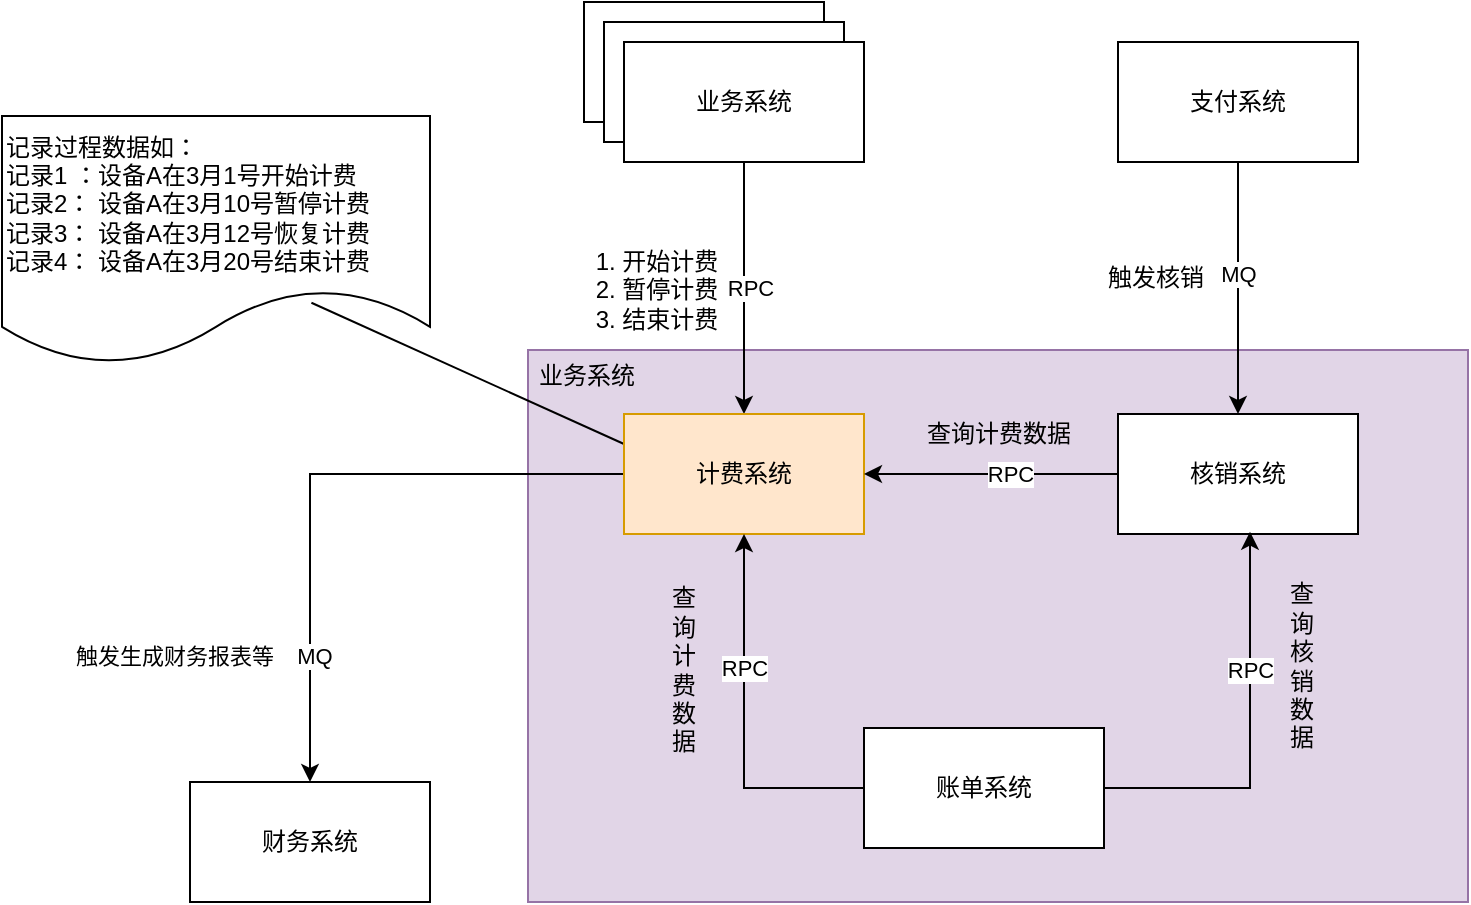 <mxfile version="17.4.6" type="github">
  <diagram id="7Y3RIJCCnIWRhDjnqblm" name="财务业务系统建设">
    <mxGraphModel dx="1102" dy="580" grid="0" gridSize="10" guides="1" tooltips="1" connect="1" arrows="1" fold="1" page="1" pageScale="1" pageWidth="827" pageHeight="1169" math="0" shadow="0">
      <root>
        <mxCell id="0" />
        <mxCell id="1" parent="0" />
        <mxCell id="G-gA-zy2fr1U9oVcSnIG-28" value="" style="rounded=0;whiteSpace=wrap;html=1;fillColor=#e1d5e7;strokeColor=#9673a6;" parent="1" vertex="1">
          <mxGeometry x="269" y="421" width="470" height="276" as="geometry" />
        </mxCell>
        <mxCell id="G-gA-zy2fr1U9oVcSnIG-1" value="业务系统" style="rounded=0;whiteSpace=wrap;html=1;" parent="1" vertex="1">
          <mxGeometry x="297" y="247" width="120" height="60" as="geometry" />
        </mxCell>
        <mxCell id="G-gA-zy2fr1U9oVcSnIG-2" value="业务系统" style="rounded=0;whiteSpace=wrap;html=1;" parent="1" vertex="1">
          <mxGeometry x="307" y="257" width="120" height="60" as="geometry" />
        </mxCell>
        <mxCell id="G-gA-zy2fr1U9oVcSnIG-5" style="edgeStyle=orthogonalEdgeStyle;rounded=0;orthogonalLoop=1;jettySize=auto;html=1;exitX=0.5;exitY=1;exitDx=0;exitDy=0;entryX=0.5;entryY=0;entryDx=0;entryDy=0;" parent="1" source="G-gA-zy2fr1U9oVcSnIG-3" target="G-gA-zy2fr1U9oVcSnIG-4" edge="1">
          <mxGeometry relative="1" as="geometry">
            <mxPoint x="383.874" y="558.015" as="targetPoint" />
          </mxGeometry>
        </mxCell>
        <mxCell id="G-gA-zy2fr1U9oVcSnIG-16" value="RPC" style="edgeLabel;html=1;align=center;verticalAlign=middle;resizable=0;points=[];" parent="G-gA-zy2fr1U9oVcSnIG-5" vertex="1" connectable="0">
          <mxGeometry x="-0.157" y="-1" relative="1" as="geometry">
            <mxPoint x="4" y="10" as="offset" />
          </mxGeometry>
        </mxCell>
        <mxCell id="G-gA-zy2fr1U9oVcSnIG-3" value="业务系统" style="rounded=0;whiteSpace=wrap;html=1;" parent="1" vertex="1">
          <mxGeometry x="317" y="267" width="120" height="60" as="geometry" />
        </mxCell>
        <mxCell id="G-gA-zy2fr1U9oVcSnIG-30" style="edgeStyle=orthogonalEdgeStyle;rounded=0;orthogonalLoop=1;jettySize=auto;html=1;entryX=0.5;entryY=0;entryDx=0;entryDy=0;" parent="1" source="G-gA-zy2fr1U9oVcSnIG-4" target="G-gA-zy2fr1U9oVcSnIG-27" edge="1">
          <mxGeometry relative="1" as="geometry" />
        </mxCell>
        <mxCell id="G-gA-zy2fr1U9oVcSnIG-31" value="触发生成财务报表等" style="edgeLabel;html=1;align=center;verticalAlign=middle;resizable=0;points=[];" parent="G-gA-zy2fr1U9oVcSnIG-30" vertex="1" connectable="0">
          <mxGeometry x="0.625" y="-1" relative="1" as="geometry">
            <mxPoint x="-67" y="-5" as="offset" />
          </mxGeometry>
        </mxCell>
        <mxCell id="G-gA-zy2fr1U9oVcSnIG-34" value="MQ" style="edgeLabel;html=1;align=center;verticalAlign=middle;resizable=0;points=[];" parent="G-gA-zy2fr1U9oVcSnIG-30" vertex="1" connectable="0">
          <mxGeometry x="0.362" relative="1" as="geometry">
            <mxPoint x="2" y="36" as="offset" />
          </mxGeometry>
        </mxCell>
        <mxCell id="G-gA-zy2fr1U9oVcSnIG-33" style="rounded=0;orthogonalLoop=1;jettySize=auto;html=1;exitX=0;exitY=0.25;exitDx=0;exitDy=0;entryX=0.723;entryY=0.753;entryDx=0;entryDy=0;entryPerimeter=0;endArrow=none;endFill=0;" parent="1" source="G-gA-zy2fr1U9oVcSnIG-4" target="G-gA-zy2fr1U9oVcSnIG-32" edge="1">
          <mxGeometry relative="1" as="geometry" />
        </mxCell>
        <mxCell id="G-gA-zy2fr1U9oVcSnIG-4" value="计费系统" style="rounded=0;whiteSpace=wrap;html=1;fillColor=#ffe6cc;strokeColor=#d79b00;" parent="1" vertex="1">
          <mxGeometry x="317" y="453" width="120" height="60" as="geometry" />
        </mxCell>
        <mxCell id="G-gA-zy2fr1U9oVcSnIG-8" style="edgeStyle=orthogonalEdgeStyle;rounded=0;orthogonalLoop=1;jettySize=auto;html=1;exitX=0.5;exitY=1;exitDx=0;exitDy=0;entryX=0.5;entryY=0;entryDx=0;entryDy=0;" parent="1" source="G-gA-zy2fr1U9oVcSnIG-6" target="G-gA-zy2fr1U9oVcSnIG-7" edge="1">
          <mxGeometry relative="1" as="geometry">
            <Array as="points">
              <mxPoint x="624" y="391" />
              <mxPoint x="624" y="391" />
            </Array>
          </mxGeometry>
        </mxCell>
        <mxCell id="G-gA-zy2fr1U9oVcSnIG-17" value="MQ" style="edgeLabel;html=1;align=center;verticalAlign=middle;resizable=0;points=[];" parent="G-gA-zy2fr1U9oVcSnIG-8" vertex="1" connectable="0">
          <mxGeometry x="0.136" y="-1" relative="1" as="geometry">
            <mxPoint x="1" y="-16" as="offset" />
          </mxGeometry>
        </mxCell>
        <mxCell id="G-gA-zy2fr1U9oVcSnIG-6" value="支付系统" style="rounded=0;whiteSpace=wrap;html=1;" parent="1" vertex="1">
          <mxGeometry x="564" y="267" width="120" height="60" as="geometry" />
        </mxCell>
        <mxCell id="G-gA-zy2fr1U9oVcSnIG-12" style="edgeStyle=orthogonalEdgeStyle;rounded=0;orthogonalLoop=1;jettySize=auto;html=1;exitX=0;exitY=0.5;exitDx=0;exitDy=0;entryX=1;entryY=0.5;entryDx=0;entryDy=0;" parent="1" source="G-gA-zy2fr1U9oVcSnIG-7" target="G-gA-zy2fr1U9oVcSnIG-4" edge="1">
          <mxGeometry relative="1" as="geometry" />
        </mxCell>
        <mxCell id="G-gA-zy2fr1U9oVcSnIG-18" value="RPC" style="edgeLabel;html=1;align=center;verticalAlign=middle;resizable=0;points=[];" parent="G-gA-zy2fr1U9oVcSnIG-12" vertex="1" connectable="0">
          <mxGeometry x="-0.324" relative="1" as="geometry">
            <mxPoint x="-11" as="offset" />
          </mxGeometry>
        </mxCell>
        <mxCell id="G-gA-zy2fr1U9oVcSnIG-7" value="核销系统" style="rounded=0;whiteSpace=wrap;html=1;" parent="1" vertex="1">
          <mxGeometry x="564" y="453" width="120" height="60" as="geometry" />
        </mxCell>
        <mxCell id="G-gA-zy2fr1U9oVcSnIG-19" style="edgeStyle=orthogonalEdgeStyle;rounded=0;orthogonalLoop=1;jettySize=auto;html=1;exitX=0;exitY=0.5;exitDx=0;exitDy=0;entryX=0.5;entryY=1;entryDx=0;entryDy=0;" parent="1" source="G-gA-zy2fr1U9oVcSnIG-9" target="G-gA-zy2fr1U9oVcSnIG-4" edge="1">
          <mxGeometry relative="1" as="geometry" />
        </mxCell>
        <mxCell id="G-gA-zy2fr1U9oVcSnIG-23" value="RPC" style="edgeLabel;html=1;align=center;verticalAlign=middle;resizable=0;points=[];" parent="G-gA-zy2fr1U9oVcSnIG-19" vertex="1" connectable="0">
          <mxGeometry x="0.463" relative="1" as="geometry">
            <mxPoint y="17" as="offset" />
          </mxGeometry>
        </mxCell>
        <mxCell id="G-gA-zy2fr1U9oVcSnIG-20" style="edgeStyle=orthogonalEdgeStyle;rounded=0;orthogonalLoop=1;jettySize=auto;html=1;exitX=1;exitY=0.5;exitDx=0;exitDy=0;entryX=0.55;entryY=0.981;entryDx=0;entryDy=0;entryPerimeter=0;" parent="1" source="G-gA-zy2fr1U9oVcSnIG-9" target="G-gA-zy2fr1U9oVcSnIG-7" edge="1">
          <mxGeometry relative="1" as="geometry" />
        </mxCell>
        <mxCell id="G-gA-zy2fr1U9oVcSnIG-24" value="RPC" style="edgeLabel;html=1;align=center;verticalAlign=middle;resizable=0;points=[];" parent="G-gA-zy2fr1U9oVcSnIG-20" vertex="1" connectable="0">
          <mxGeometry x="0.543" y="3" relative="1" as="geometry">
            <mxPoint x="3" y="23" as="offset" />
          </mxGeometry>
        </mxCell>
        <mxCell id="G-gA-zy2fr1U9oVcSnIG-9" value="账单系统" style="rounded=0;whiteSpace=wrap;html=1;" parent="1" vertex="1">
          <mxGeometry x="437" y="610" width="120" height="60" as="geometry" />
        </mxCell>
        <mxCell id="G-gA-zy2fr1U9oVcSnIG-13" value="1. 开始计费&lt;br&gt;2. 暂停计费&lt;br&gt;3. 结束计费" style="text;html=1;strokeColor=none;fillColor=none;align=center;verticalAlign=middle;whiteSpace=wrap;rounded=0;" parent="1" vertex="1">
          <mxGeometry x="297" y="366" width="73" height="49" as="geometry" />
        </mxCell>
        <mxCell id="G-gA-zy2fr1U9oVcSnIG-14" value="触发核销" style="text;html=1;strokeColor=none;fillColor=none;align=center;verticalAlign=middle;whiteSpace=wrap;rounded=0;" parent="1" vertex="1">
          <mxGeometry x="553" y="370" width="60" height="30" as="geometry" />
        </mxCell>
        <mxCell id="G-gA-zy2fr1U9oVcSnIG-15" value="查询计费数据" style="text;html=1;strokeColor=none;fillColor=none;align=center;verticalAlign=middle;whiteSpace=wrap;rounded=0;" parent="1" vertex="1">
          <mxGeometry x="460" y="448" width="89" height="30" as="geometry" />
        </mxCell>
        <mxCell id="G-gA-zy2fr1U9oVcSnIG-22" value="查询计费数据" style="text;html=1;strokeColor=none;fillColor=none;align=center;verticalAlign=middle;whiteSpace=wrap;rounded=0;" parent="1" vertex="1">
          <mxGeometry x="337" y="535" width="20" height="91" as="geometry" />
        </mxCell>
        <mxCell id="G-gA-zy2fr1U9oVcSnIG-25" value="查询核销数据" style="text;html=1;strokeColor=none;fillColor=none;align=center;verticalAlign=middle;whiteSpace=wrap;rounded=0;" parent="1" vertex="1">
          <mxGeometry x="646" y="533" width="20" height="91" as="geometry" />
        </mxCell>
        <mxCell id="G-gA-zy2fr1U9oVcSnIG-27" value="财务系统" style="rounded=0;whiteSpace=wrap;html=1;" parent="1" vertex="1">
          <mxGeometry x="100" y="637" width="120" height="60" as="geometry" />
        </mxCell>
        <mxCell id="G-gA-zy2fr1U9oVcSnIG-29" value="业务系统" style="text;html=1;strokeColor=none;fillColor=none;align=center;verticalAlign=middle;whiteSpace=wrap;rounded=0;" parent="1" vertex="1">
          <mxGeometry x="269" y="423" width="59" height="21" as="geometry" />
        </mxCell>
        <mxCell id="G-gA-zy2fr1U9oVcSnIG-32" value="记录过程数据如：&lt;br&gt;记录1 ：设备A在3月1号开始计费&lt;br&gt;记录2： 设备A在3月10号暂停计费&lt;br&gt;记录3： 设备A在3月12号恢复计费&lt;br&gt;记录4： 设备A在3月20号结束计费" style="shape=document;whiteSpace=wrap;html=1;boundedLbl=1;align=left;" parent="1" vertex="1">
          <mxGeometry x="6" y="304" width="214" height="124" as="geometry" />
        </mxCell>
      </root>
    </mxGraphModel>
  </diagram>
</mxfile>
